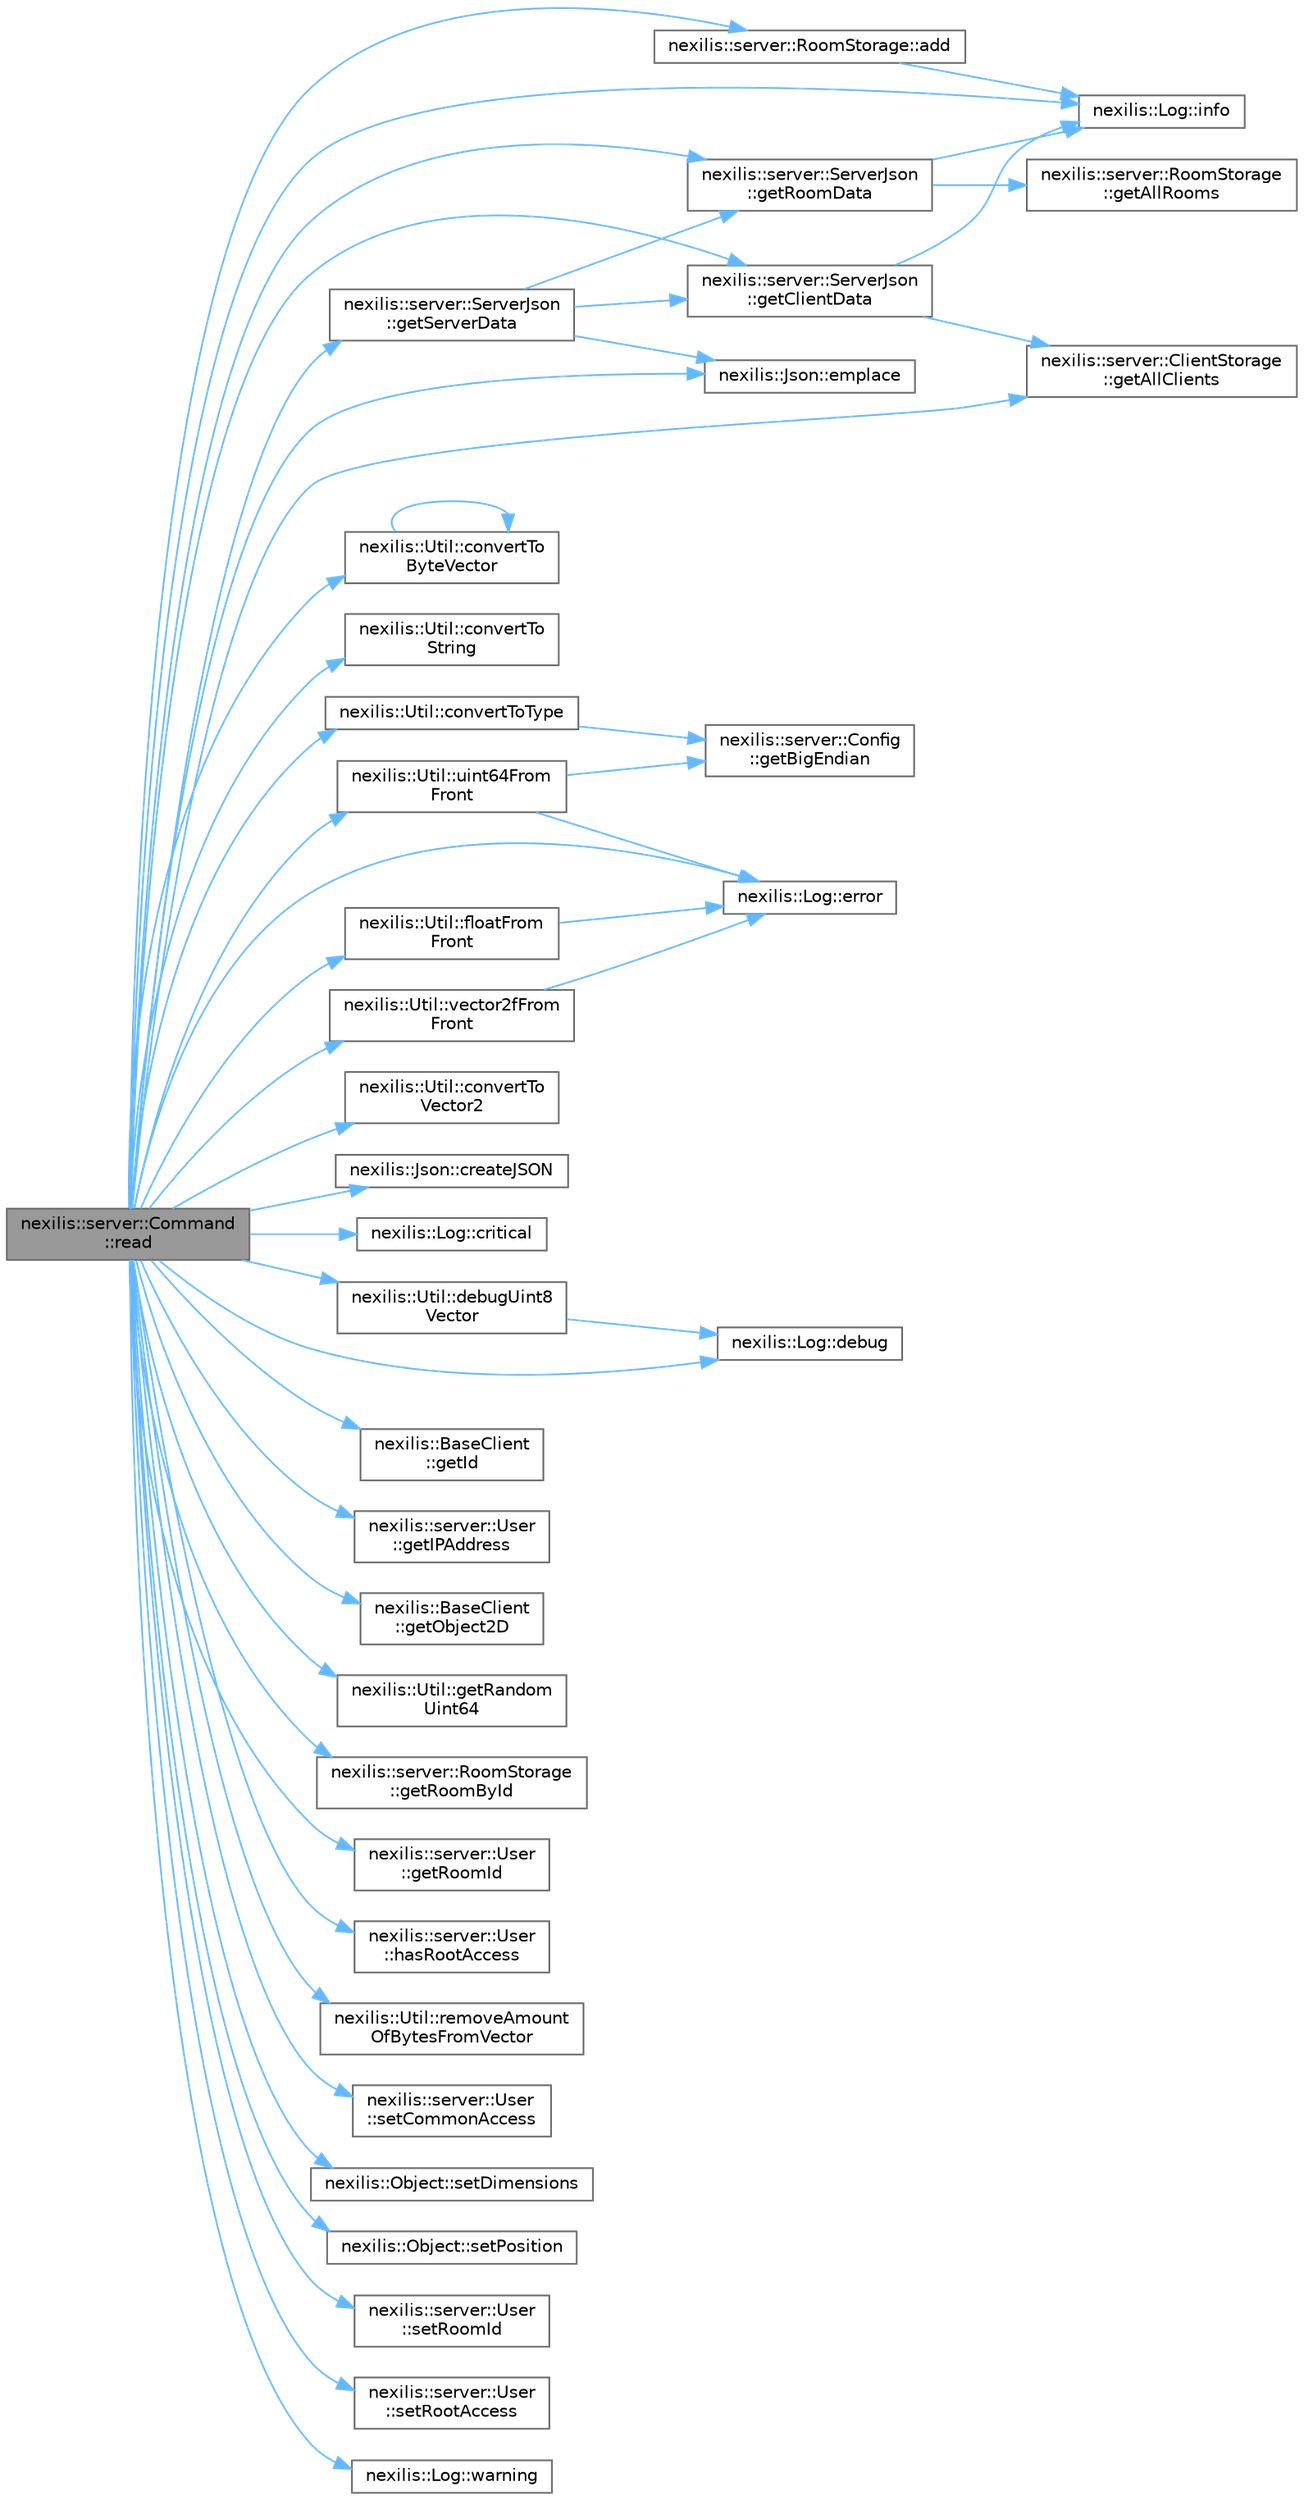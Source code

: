 digraph "nexilis::server::Command::read"
{
 // LATEX_PDF_SIZE
  bgcolor="transparent";
  edge [fontname=Helvetica,fontsize=10,labelfontname=Helvetica,labelfontsize=10];
  node [fontname=Helvetica,fontsize=10,shape=box,height=0.2,width=0.4];
  rankdir="LR";
  Node1 [id="Node000001",label="nexilis::server::Command\l::read",height=0.2,width=0.4,color="gray40", fillcolor="grey60", style="filled", fontcolor="black",tooltip=" "];
  Node1 -> Node2 [id="edge1_Node000001_Node000002",color="steelblue1",style="solid",tooltip=" "];
  Node2 [id="Node000002",label="nexilis::server::RoomStorage::add",height=0.2,width=0.4,color="grey40", fillcolor="white", style="filled",URL="$db/d96/classnexilis_1_1server_1_1RoomStorage.html#ad2318211eae902369a22456ed5a21e0e",tooltip="Add new room to the server."];
  Node2 -> Node3 [id="edge2_Node000002_Node000003",color="steelblue1",style="solid",tooltip=" "];
  Node3 [id="Node000003",label="nexilis::Log::info",height=0.2,width=0.4,color="grey40", fillcolor="white", style="filled",URL="$dc/dbc/classnexilis_1_1Log.html#a66755adfac1917c8b8791a018f31c643",tooltip=" "];
  Node1 -> Node4 [id="edge3_Node000001_Node000004",color="steelblue1",style="solid",tooltip=" "];
  Node4 [id="Node000004",label="nexilis::Util::convertTo\lByteVector",height=0.2,width=0.4,color="grey40", fillcolor="white", style="filled",URL="$d9/d3d/group__BytevectorConversions.html#ga38e516c60d98cb71153ded26ce2b67e5",tooltip=" "];
  Node4 -> Node4 [id="edge4_Node000004_Node000004",color="steelblue1",style="solid",tooltip=" "];
  Node1 -> Node5 [id="edge5_Node000001_Node000005",color="steelblue1",style="solid",tooltip=" "];
  Node5 [id="Node000005",label="nexilis::Util::convertTo\lString",height=0.2,width=0.4,color="grey40", fillcolor="white", style="filled",URL="$dd/de4/classnexilis_1_1Util.html#a62d9441f50a65ef0cd3c2040be81d746",tooltip="Convert nx_data to string."];
  Node1 -> Node6 [id="edge6_Node000001_Node000006",color="steelblue1",style="solid",tooltip=" "];
  Node6 [id="Node000006",label="nexilis::Util::convertToType",height=0.2,width=0.4,color="grey40", fillcolor="white", style="filled",URL="$dd/de4/classnexilis_1_1Util.html#a6c88740ca44074ff58309b009e68fd0d",tooltip="Convert nx_data to numeral type."];
  Node6 -> Node7 [id="edge7_Node000006_Node000007",color="steelblue1",style="solid",tooltip=" "];
  Node7 [id="Node000007",label="nexilis::server::Config\l::getBigEndian",height=0.2,width=0.4,color="grey40", fillcolor="white", style="filled",URL="$d2/def/classnexilis_1_1server_1_1Config.html#a4524682844dcfc71ad49250c36f399ca",tooltip=" "];
  Node1 -> Node8 [id="edge8_Node000001_Node000008",color="steelblue1",style="solid",tooltip=" "];
  Node8 [id="Node000008",label="nexilis::Util::convertTo\lVector2",height=0.2,width=0.4,color="grey40", fillcolor="white", style="filled",URL="$dd/de4/classnexilis_1_1Util.html#a8c6fc50748fb3c5851a4b07c85648efc",tooltip="Convert nx_data to Vec2f."];
  Node1 -> Node9 [id="edge9_Node000001_Node000009",color="steelblue1",style="solid",tooltip=" "];
  Node9 [id="Node000009",label="nexilis::Json::createJSON",height=0.2,width=0.4,color="grey40", fillcolor="white", style="filled",URL="$d7/de9/classnexilis_1_1Json.html#a176086cccd2bb63f85a178a5b7eca0bd",tooltip=" "];
  Node1 -> Node10 [id="edge10_Node000001_Node000010",color="steelblue1",style="solid",tooltip=" "];
  Node10 [id="Node000010",label="nexilis::Log::critical",height=0.2,width=0.4,color="grey40", fillcolor="white", style="filled",URL="$dc/dbc/classnexilis_1_1Log.html#a5223d303f4e8522bfc3378e8d8e00ff2",tooltip=" "];
  Node1 -> Node11 [id="edge11_Node000001_Node000011",color="steelblue1",style="solid",tooltip=" "];
  Node11 [id="Node000011",label="nexilis::Log::debug",height=0.2,width=0.4,color="grey40", fillcolor="white", style="filled",URL="$dc/dbc/classnexilis_1_1Log.html#a8818a693340eed14a9110c9988eac982",tooltip="All the overloaded printing functions."];
  Node1 -> Node12 [id="edge12_Node000001_Node000012",color="steelblue1",style="solid",tooltip=" "];
  Node12 [id="Node000012",label="nexilis::Util::debugUint8\lVector",height=0.2,width=0.4,color="grey40", fillcolor="white", style="filled",URL="$dd/de4/classnexilis_1_1Util.html#a6ae83d47990c0b249e692f5efe19a1a3",tooltip=" "];
  Node12 -> Node11 [id="edge13_Node000012_Node000011",color="steelblue1",style="solid",tooltip=" "];
  Node1 -> Node13 [id="edge14_Node000001_Node000013",color="steelblue1",style="solid",tooltip=" "];
  Node13 [id="Node000013",label="nexilis::Json::emplace",height=0.2,width=0.4,color="grey40", fillcolor="white", style="filled",URL="$d7/de9/classnexilis_1_1Json.html#a59fe0c8498a692d754af7aa490c39f8f",tooltip="Merge second object to the first one."];
  Node1 -> Node14 [id="edge15_Node000001_Node000014",color="steelblue1",style="solid",tooltip=" "];
  Node14 [id="Node000014",label="nexilis::Log::error",height=0.2,width=0.4,color="grey40", fillcolor="white", style="filled",URL="$dc/dbc/classnexilis_1_1Log.html#a49959aac4210e93d1ccd1977e08dba80",tooltip=" "];
  Node1 -> Node15 [id="edge16_Node000001_Node000015",color="steelblue1",style="solid",tooltip=" "];
  Node15 [id="Node000015",label="nexilis::Util::floatFrom\lFront",height=0.2,width=0.4,color="grey40", fillcolor="white", style="filled",URL="$dc/dc3/group__FrontConversions.html#ga6e4f865f720d4a1c796ee07aa0b2b75c",tooltip=" "];
  Node15 -> Node14 [id="edge17_Node000015_Node000014",color="steelblue1",style="solid",tooltip=" "];
  Node1 -> Node16 [id="edge18_Node000001_Node000016",color="steelblue1",style="solid",tooltip=" "];
  Node16 [id="Node000016",label="nexilis::server::ClientStorage\l::getAllClients",height=0.2,width=0.4,color="grey40", fillcolor="white", style="filled",URL="$da/de9/classnexilis_1_1server_1_1ClientStorage.html#a794d36441842b510ffa49dc093b4e9ed",tooltip=" "];
  Node1 -> Node17 [id="edge19_Node000001_Node000017",color="steelblue1",style="solid",tooltip=" "];
  Node17 [id="Node000017",label="nexilis::server::ServerJson\l::getClientData",height=0.2,width=0.4,color="grey40", fillcolor="white", style="filled",URL="$d6/dc0/classnexilis_1_1server_1_1ServerJson.html#a644be521790ad79ccf5752920e3c9e56",tooltip="Get data about the clients in the server."];
  Node17 -> Node16 [id="edge20_Node000017_Node000016",color="steelblue1",style="solid",tooltip=" "];
  Node17 -> Node3 [id="edge21_Node000017_Node000003",color="steelblue1",style="solid",tooltip=" "];
  Node1 -> Node18 [id="edge22_Node000001_Node000018",color="steelblue1",style="solid",tooltip=" "];
  Node18 [id="Node000018",label="nexilis::BaseClient\l::getId",height=0.2,width=0.4,color="grey40", fillcolor="white", style="filled",URL="$dc/dcb/classnexilis_1_1BaseClient.html#ada0744e51f46fbd4d271a7d72fda2ed8",tooltip=" "];
  Node1 -> Node19 [id="edge23_Node000001_Node000019",color="steelblue1",style="solid",tooltip=" "];
  Node19 [id="Node000019",label="nexilis::server::User\l::getIPAddress",height=0.2,width=0.4,color="grey40", fillcolor="white", style="filled",URL="$d4/d3a/classnexilis_1_1server_1_1User.html#a455c27a0c6e2ed96a2a820b58b4976d7",tooltip=" "];
  Node1 -> Node20 [id="edge24_Node000001_Node000020",color="steelblue1",style="solid",tooltip=" "];
  Node20 [id="Node000020",label="nexilis::BaseClient\l::getObject2D",height=0.2,width=0.4,color="grey40", fillcolor="white", style="filled",URL="$dc/dcb/classnexilis_1_1BaseClient.html#a23199dc4d6cc129f5baaefc5c85ce73f",tooltip=" "];
  Node1 -> Node21 [id="edge25_Node000001_Node000021",color="steelblue1",style="solid",tooltip=" "];
  Node21 [id="Node000021",label="nexilis::Util::getRandom\lUint64",height=0.2,width=0.4,color="grey40", fillcolor="white", style="filled",URL="$df/d06/group__RandFunctions.html#gacb4f385a6c9480e76c639947e185ff07",tooltip=" "];
  Node1 -> Node22 [id="edge26_Node000001_Node000022",color="steelblue1",style="solid",tooltip=" "];
  Node22 [id="Node000022",label="nexilis::server::RoomStorage\l::getRoomById",height=0.2,width=0.4,color="grey40", fillcolor="white", style="filled",URL="$db/d96/classnexilis_1_1server_1_1RoomStorage.html#a5844ce073678e9563067641007c3c939",tooltip=" "];
  Node1 -> Node23 [id="edge27_Node000001_Node000023",color="steelblue1",style="solid",tooltip=" "];
  Node23 [id="Node000023",label="nexilis::server::ServerJson\l::getRoomData",height=0.2,width=0.4,color="grey40", fillcolor="white", style="filled",URL="$d6/dc0/classnexilis_1_1server_1_1ServerJson.html#a869d0093fb9e50ceae2e1e72a59cce1f",tooltip="Get data about the rooms in the server."];
  Node23 -> Node24 [id="edge28_Node000023_Node000024",color="steelblue1",style="solid",tooltip=" "];
  Node24 [id="Node000024",label="nexilis::server::RoomStorage\l::getAllRooms",height=0.2,width=0.4,color="grey40", fillcolor="white", style="filled",URL="$db/d96/classnexilis_1_1server_1_1RoomStorage.html#afb508e42ad9e8246209a81cea08d9144",tooltip="Get all the rooms in the server."];
  Node23 -> Node3 [id="edge29_Node000023_Node000003",color="steelblue1",style="solid",tooltip=" "];
  Node1 -> Node25 [id="edge30_Node000001_Node000025",color="steelblue1",style="solid",tooltip=" "];
  Node25 [id="Node000025",label="nexilis::server::User\l::getRoomId",height=0.2,width=0.4,color="grey40", fillcolor="white", style="filled",URL="$d4/d3a/classnexilis_1_1server_1_1User.html#a37bf38b5fc17e97faecf5637c8ad7e47",tooltip=" "];
  Node1 -> Node26 [id="edge31_Node000001_Node000026",color="steelblue1",style="solid",tooltip=" "];
  Node26 [id="Node000026",label="nexilis::server::ServerJson\l::getServerData",height=0.2,width=0.4,color="grey40", fillcolor="white", style="filled",URL="$d6/dc0/classnexilis_1_1server_1_1ServerJson.html#afbd6e9270f8afc7020939ea5e41505de",tooltip="Return all data from the server."];
  Node26 -> Node13 [id="edge32_Node000026_Node000013",color="steelblue1",style="solid",tooltip=" "];
  Node26 -> Node17 [id="edge33_Node000026_Node000017",color="steelblue1",style="solid",tooltip=" "];
  Node26 -> Node23 [id="edge34_Node000026_Node000023",color="steelblue1",style="solid",tooltip=" "];
  Node1 -> Node27 [id="edge35_Node000001_Node000027",color="steelblue1",style="solid",tooltip=" "];
  Node27 [id="Node000027",label="nexilis::server::User\l::hasRootAccess",height=0.2,width=0.4,color="grey40", fillcolor="white", style="filled",URL="$d4/d3a/classnexilis_1_1server_1_1User.html#adc7c8eb7a3e4d0931b7bf355fa5bbfa5",tooltip=" "];
  Node1 -> Node3 [id="edge36_Node000001_Node000003",color="steelblue1",style="solid",tooltip=" "];
  Node1 -> Node28 [id="edge37_Node000001_Node000028",color="steelblue1",style="solid",tooltip=" "];
  Node28 [id="Node000028",label="nexilis::Util::removeAmount\lOfBytesFromVector",height=0.2,width=0.4,color="grey40", fillcolor="white", style="filled",URL="$dd/de4/classnexilis_1_1Util.html#a37837fd204fbf43eaacd572d621da92e",tooltip=" "];
  Node1 -> Node29 [id="edge38_Node000001_Node000029",color="steelblue1",style="solid",tooltip=" "];
  Node29 [id="Node000029",label="nexilis::server::User\l::setCommonAccess",height=0.2,width=0.4,color="grey40", fillcolor="white", style="filled",URL="$d4/d3a/classnexilis_1_1server_1_1User.html#a5eca8b9b07c4e63ce9f53a60185150b9",tooltip="Access redeemed by the passphrase."];
  Node1 -> Node30 [id="edge39_Node000001_Node000030",color="steelblue1",style="solid",tooltip=" "];
  Node30 [id="Node000030",label="nexilis::Object::setDimensions",height=0.2,width=0.4,color="grey40", fillcolor="white", style="filled",URL="$d6/dd3/classnexilis_1_1Object.html#a839e6e72fda07404d87489fd8d1ddd58",tooltip=" "];
  Node1 -> Node31 [id="edge40_Node000001_Node000031",color="steelblue1",style="solid",tooltip=" "];
  Node31 [id="Node000031",label="nexilis::Object::setPosition",height=0.2,width=0.4,color="grey40", fillcolor="white", style="filled",URL="$d6/dd3/classnexilis_1_1Object.html#a9f0c78beb9f01e369258f04fea199c3c",tooltip=" "];
  Node1 -> Node32 [id="edge41_Node000001_Node000032",color="steelblue1",style="solid",tooltip=" "];
  Node32 [id="Node000032",label="nexilis::server::User\l::setRoomId",height=0.2,width=0.4,color="grey40", fillcolor="white", style="filled",URL="$d4/d3a/classnexilis_1_1server_1_1User.html#abe8ea61d63ba1bb6f188442c4298f863",tooltip=" "];
  Node1 -> Node33 [id="edge42_Node000001_Node000033",color="steelblue1",style="solid",tooltip=" "];
  Node33 [id="Node000033",label="nexilis::server::User\l::setRootAccess",height=0.2,width=0.4,color="grey40", fillcolor="white", style="filled",URL="$d4/d3a/classnexilis_1_1server_1_1User.html#a72096dd97af090eec46e2d490bf7d8c7",tooltip=" "];
  Node1 -> Node34 [id="edge43_Node000001_Node000034",color="steelblue1",style="solid",tooltip=" "];
  Node34 [id="Node000034",label="nexilis::Util::uint64From\lFront",height=0.2,width=0.4,color="grey40", fillcolor="white", style="filled",URL="$dc/dc3/group__FrontConversions.html#gaa69ac5b84ac2f72561afb8cc9d391072",tooltip=" "];
  Node34 -> Node14 [id="edge44_Node000034_Node000014",color="steelblue1",style="solid",tooltip=" "];
  Node34 -> Node7 [id="edge45_Node000034_Node000007",color="steelblue1",style="solid",tooltip=" "];
  Node1 -> Node35 [id="edge46_Node000001_Node000035",color="steelblue1",style="solid",tooltip=" "];
  Node35 [id="Node000035",label="nexilis::Util::vector2fFrom\lFront",height=0.2,width=0.4,color="grey40", fillcolor="white", style="filled",URL="$dc/dc3/group__FrontConversions.html#ga8d1b1a673789c515f56504d33f4b7ba6",tooltip=" "];
  Node35 -> Node14 [id="edge47_Node000035_Node000014",color="steelblue1",style="solid",tooltip=" "];
  Node1 -> Node36 [id="edge48_Node000001_Node000036",color="steelblue1",style="solid",tooltip=" "];
  Node36 [id="Node000036",label="nexilis::Log::warning",height=0.2,width=0.4,color="grey40", fillcolor="white", style="filled",URL="$dc/dbc/classnexilis_1_1Log.html#a191e4c013bad219e746e8e56682d65e1",tooltip=" "];
}
